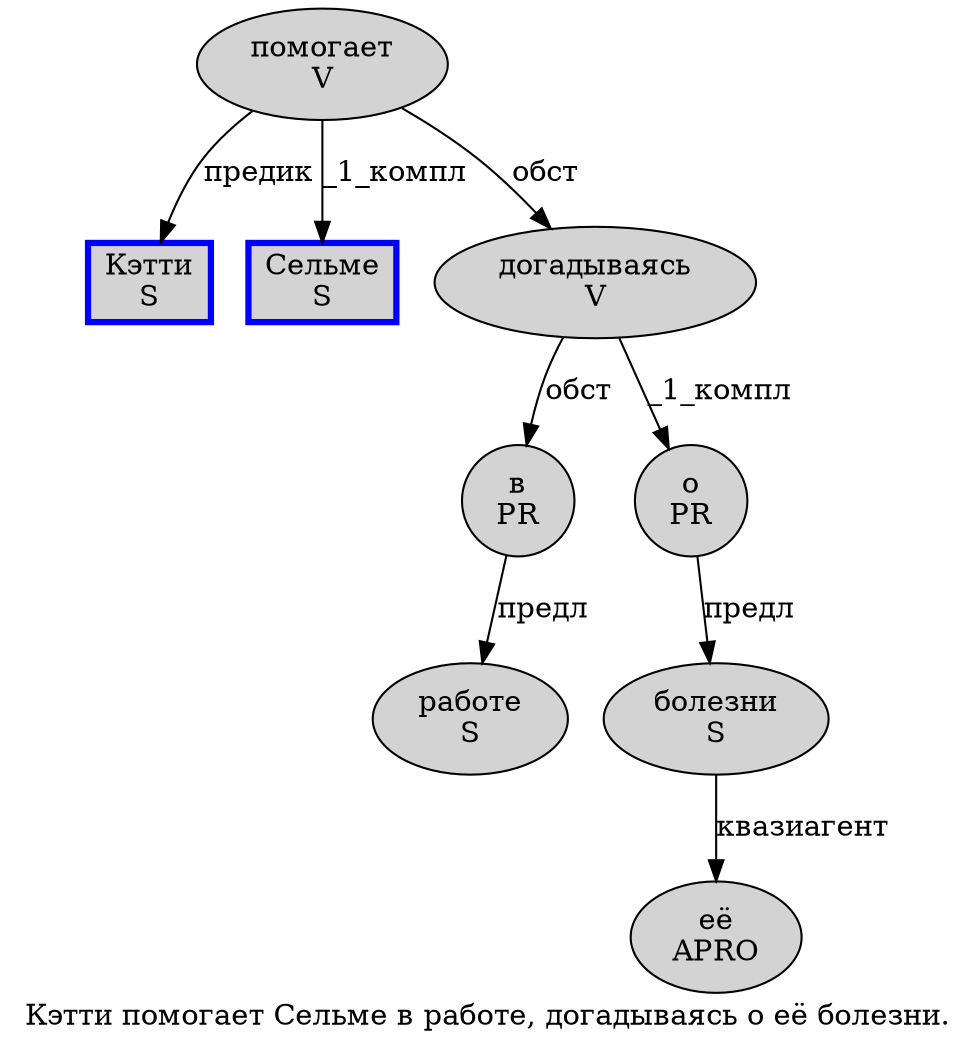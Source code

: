 digraph SENTENCE_1467 {
	graph [label="Кэтти помогает Сельме в работе, догадываясь о её болезни."]
	node [style=filled]
		0 [label="Кэтти
S" color=blue fillcolor=lightgray penwidth=3 shape=box]
		1 [label="помогает
V" color="" fillcolor=lightgray penwidth=1 shape=ellipse]
		2 [label="Сельме
S" color=blue fillcolor=lightgray penwidth=3 shape=box]
		3 [label="в
PR" color="" fillcolor=lightgray penwidth=1 shape=ellipse]
		4 [label="работе
S" color="" fillcolor=lightgray penwidth=1 shape=ellipse]
		6 [label="догадываясь
V" color="" fillcolor=lightgray penwidth=1 shape=ellipse]
		7 [label="о
PR" color="" fillcolor=lightgray penwidth=1 shape=ellipse]
		8 [label="её
APRO" color="" fillcolor=lightgray penwidth=1 shape=ellipse]
		9 [label="болезни
S" color="" fillcolor=lightgray penwidth=1 shape=ellipse]
			3 -> 4 [label="предл"]
			7 -> 9 [label="предл"]
			1 -> 0 [label="предик"]
			1 -> 2 [label="_1_компл"]
			1 -> 6 [label="обст"]
			9 -> 8 [label="квазиагент"]
			6 -> 3 [label="обст"]
			6 -> 7 [label="_1_компл"]
}
